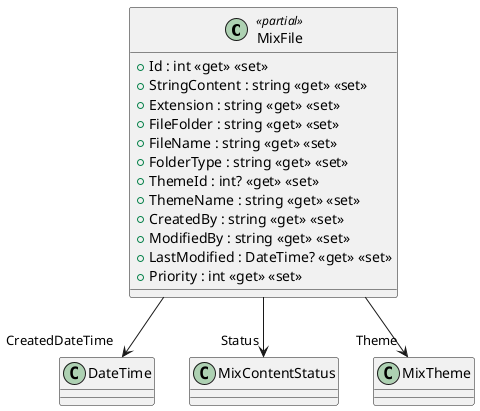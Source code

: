 @startuml
class MixFile <<partial>> {
    + Id : int <<get>> <<set>>
    + StringContent : string <<get>> <<set>>
    + Extension : string <<get>> <<set>>
    + FileFolder : string <<get>> <<set>>
    + FileName : string <<get>> <<set>>
    + FolderType : string <<get>> <<set>>
    + ThemeId : int? <<get>> <<set>>
    + ThemeName : string <<get>> <<set>>
    + CreatedBy : string <<get>> <<set>>
    + ModifiedBy : string <<get>> <<set>>
    + LastModified : DateTime? <<get>> <<set>>
    + Priority : int <<get>> <<set>>
}
MixFile --> "CreatedDateTime" DateTime
MixFile --> "Status" MixContentStatus
MixFile --> "Theme" MixTheme
@enduml
